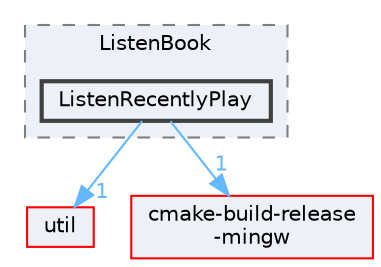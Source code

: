 digraph "ListenRecentlyPlay"
{
 // LATEX_PDF_SIZE
  bgcolor="transparent";
  edge [fontname=Helvetica,fontsize=10,labelfontname=Helvetica,labelfontsize=10];
  node [fontname=Helvetica,fontsize=10,shape=box,height=0.2,width=0.4];
  compound=true
  subgraph clusterdir_29569673e22270499a2cc1cc3faeb787 {
    graph [ bgcolor="#edf0f7", pencolor="grey50", label="ListenBook", fontname=Helvetica,fontsize=10 style="filled,dashed", URL="dir_29569673e22270499a2cc1cc3faeb787.html",tooltip=""]
  dir_2f6eafe8b9029e4218eb6e03b06aa517 [label="ListenRecentlyPlay", fillcolor="#edf0f7", color="grey25", style="filled,bold", URL="dir_2f6eafe8b9029e4218eb6e03b06aa517.html",tooltip=""];
  }
  dir_23ec12649285f9fabf3a6b7380226c28 [label="util", fillcolor="#edf0f7", color="red", style="filled", URL="dir_23ec12649285f9fabf3a6b7380226c28.html",tooltip=""];
  dir_d3305b01cebad1f13f311f52d3f850d2 [label="cmake-build-release\l-mingw", fillcolor="#edf0f7", color="red", style="filled", URL="dir_d3305b01cebad1f13f311f52d3f850d2.html",tooltip=""];
  dir_2f6eafe8b9029e4218eb6e03b06aa517->dir_23ec12649285f9fabf3a6b7380226c28 [headlabel="1", labeldistance=1.5 headhref="dir_000173_000341.html" href="dir_000173_000341.html" color="steelblue1" fontcolor="steelblue1"];
  dir_2f6eafe8b9029e4218eb6e03b06aa517->dir_d3305b01cebad1f13f311f52d3f850d2 [headlabel="1", labeldistance=1.5 headhref="dir_000173_000050.html" href="dir_000173_000050.html" color="steelblue1" fontcolor="steelblue1"];
}
